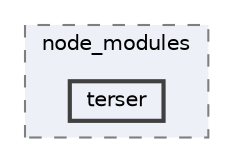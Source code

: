 digraph "pkiclassroomrescheduler/src/main/frontend/node_modules/terser"
{
 // LATEX_PDF_SIZE
  bgcolor="transparent";
  edge [fontname=Helvetica,fontsize=10,labelfontname=Helvetica,labelfontsize=10];
  node [fontname=Helvetica,fontsize=10,shape=box,height=0.2,width=0.4];
  compound=true
  subgraph clusterdir_72953eda66ccb3a2722c28e1c3e6c23b {
    graph [ bgcolor="#edf0f7", pencolor="grey50", label="node_modules", fontname=Helvetica,fontsize=10 style="filled,dashed", URL="dir_72953eda66ccb3a2722c28e1c3e6c23b.html",tooltip=""]
  dir_64279e121a9fec8bf34272a40f67dc0d [label="terser", fillcolor="#edf0f7", color="grey25", style="filled,bold", URL="dir_64279e121a9fec8bf34272a40f67dc0d.html",tooltip=""];
  }
}
